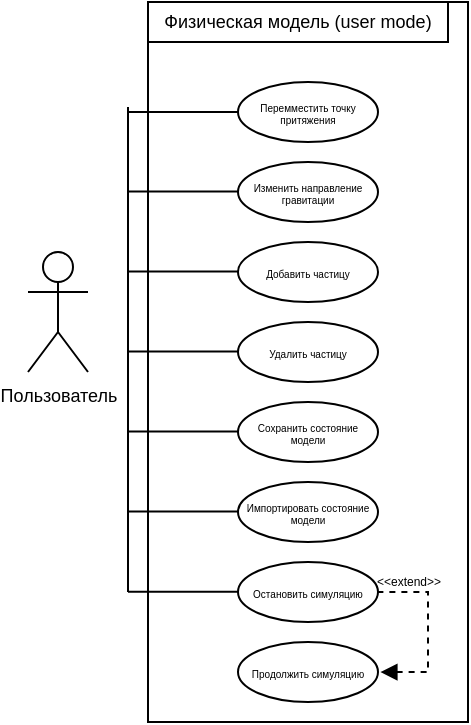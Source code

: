 <mxfile version="26.2.2">
  <diagram name="Страница — 1" id="ewmR-zBpoBteB9ECuaDN">
    <mxGraphModel dx="183" dy="277" grid="1" gridSize="10" guides="1" tooltips="1" connect="1" arrows="1" fold="1" page="1" pageScale="1" pageWidth="827" pageHeight="1169" math="0" shadow="0">
      <root>
        <mxCell id="0" />
        <mxCell id="1" parent="0" />
        <mxCell id="rdjJhaQHk-c43rJBHcsN-1" value="Пользователь" style="shape=umlActor;verticalLabelPosition=bottom;verticalAlign=top;html=1;outlineConnect=0;fontSize=9;" vertex="1" parent="1">
          <mxGeometry x="170" y="525" width="30" height="60" as="geometry" />
        </mxCell>
        <mxCell id="rdjJhaQHk-c43rJBHcsN-3" value="" style="rounded=0;whiteSpace=wrap;html=1;" vertex="1" parent="1">
          <mxGeometry x="230" y="400" width="160" height="360" as="geometry" />
        </mxCell>
        <mxCell id="rdjJhaQHk-c43rJBHcsN-4" value="Физическая модель (user mode)" style="rounded=0;whiteSpace=wrap;html=1;fontSize=9;" vertex="1" parent="1">
          <mxGeometry x="230" y="400" width="150" height="20" as="geometry" />
        </mxCell>
        <mxCell id="rdjJhaQHk-c43rJBHcsN-5" value="Перемместить точку притяжения" style="ellipse;whiteSpace=wrap;html=1;fontSize=5;" vertex="1" parent="1">
          <mxGeometry x="275" y="440" width="70" height="30" as="geometry" />
        </mxCell>
        <mxCell id="rdjJhaQHk-c43rJBHcsN-6" value="Изменить направление гравитации" style="ellipse;whiteSpace=wrap;html=1;fontSize=5;" vertex="1" parent="1">
          <mxGeometry x="275" y="480" width="70" height="30" as="geometry" />
        </mxCell>
        <mxCell id="rdjJhaQHk-c43rJBHcsN-7" value="Добавить частицу" style="ellipse;whiteSpace=wrap;html=1;fontSize=5;" vertex="1" parent="1">
          <mxGeometry x="275" y="520" width="70" height="30" as="geometry" />
        </mxCell>
        <mxCell id="rdjJhaQHk-c43rJBHcsN-8" value="Удалить частицу" style="ellipse;whiteSpace=wrap;html=1;fontSize=5;" vertex="1" parent="1">
          <mxGeometry x="275" y="560" width="70" height="30" as="geometry" />
        </mxCell>
        <mxCell id="rdjJhaQHk-c43rJBHcsN-9" value="Сохранить состояние модели" style="ellipse;whiteSpace=wrap;html=1;fontSize=5;" vertex="1" parent="1">
          <mxGeometry x="275" y="600" width="70" height="30" as="geometry" />
        </mxCell>
        <mxCell id="rdjJhaQHk-c43rJBHcsN-10" value="Импортировать состояние модели" style="ellipse;whiteSpace=wrap;html=1;fontSize=5;" vertex="1" parent="1">
          <mxGeometry x="275" y="640" width="70" height="30" as="geometry" />
        </mxCell>
        <mxCell id="rdjJhaQHk-c43rJBHcsN-11" value="" style="endArrow=none;html=1;rounded=0;" edge="1" parent="1">
          <mxGeometry width="50" height="50" relative="1" as="geometry">
            <mxPoint x="220" y="660" as="sourcePoint" />
            <mxPoint x="220" y="460" as="targetPoint" />
          </mxGeometry>
        </mxCell>
        <mxCell id="rdjJhaQHk-c43rJBHcsN-14" value="" style="endArrow=none;html=1;rounded=0;exitX=0;exitY=0.5;exitDx=0;exitDy=0;" edge="1" parent="1" source="rdjJhaQHk-c43rJBHcsN-5">
          <mxGeometry width="50" height="50" relative="1" as="geometry">
            <mxPoint x="275" y="455" as="sourcePoint" />
            <mxPoint x="220" y="455" as="targetPoint" />
          </mxGeometry>
        </mxCell>
        <mxCell id="rdjJhaQHk-c43rJBHcsN-15" value="" style="endArrow=none;html=1;rounded=0;" edge="1" parent="1">
          <mxGeometry width="50" height="50" relative="1" as="geometry">
            <mxPoint x="220" y="695" as="sourcePoint" />
            <mxPoint x="220" y="452.5" as="targetPoint" />
          </mxGeometry>
        </mxCell>
        <mxCell id="rdjJhaQHk-c43rJBHcsN-16" value="" style="endArrow=none;html=1;rounded=0;exitX=0;exitY=0.5;exitDx=0;exitDy=0;" edge="1" parent="1">
          <mxGeometry width="50" height="50" relative="1" as="geometry">
            <mxPoint x="275" y="494.8" as="sourcePoint" />
            <mxPoint x="220" y="494.8" as="targetPoint" />
          </mxGeometry>
        </mxCell>
        <mxCell id="rdjJhaQHk-c43rJBHcsN-17" value="" style="endArrow=none;html=1;rounded=0;exitX=0;exitY=0.5;exitDx=0;exitDy=0;" edge="1" parent="1">
          <mxGeometry width="50" height="50" relative="1" as="geometry">
            <mxPoint x="275" y="534.8" as="sourcePoint" />
            <mxPoint x="220" y="534.8" as="targetPoint" />
          </mxGeometry>
        </mxCell>
        <mxCell id="rdjJhaQHk-c43rJBHcsN-18" value="" style="endArrow=none;html=1;rounded=0;exitX=0;exitY=0.5;exitDx=0;exitDy=0;" edge="1" parent="1">
          <mxGeometry width="50" height="50" relative="1" as="geometry">
            <mxPoint x="275" y="574.8" as="sourcePoint" />
            <mxPoint x="220" y="574.8" as="targetPoint" />
          </mxGeometry>
        </mxCell>
        <mxCell id="rdjJhaQHk-c43rJBHcsN-19" value="" style="endArrow=none;html=1;rounded=0;exitX=0;exitY=0.5;exitDx=0;exitDy=0;" edge="1" parent="1">
          <mxGeometry width="50" height="50" relative="1" as="geometry">
            <mxPoint x="275" y="614.8" as="sourcePoint" />
            <mxPoint x="220" y="614.8" as="targetPoint" />
          </mxGeometry>
        </mxCell>
        <mxCell id="rdjJhaQHk-c43rJBHcsN-20" value="" style="endArrow=none;html=1;rounded=0;exitX=0;exitY=0.5;exitDx=0;exitDy=0;" edge="1" parent="1">
          <mxGeometry width="50" height="50" relative="1" as="geometry">
            <mxPoint x="275" y="654.8" as="sourcePoint" />
            <mxPoint x="220" y="654.8" as="targetPoint" />
          </mxGeometry>
        </mxCell>
        <mxCell id="rdjJhaQHk-c43rJBHcsN-21" value="Остановить симуляцию" style="ellipse;whiteSpace=wrap;html=1;fontSize=5;" vertex="1" parent="1">
          <mxGeometry x="275" y="680" width="70" height="30" as="geometry" />
        </mxCell>
        <mxCell id="rdjJhaQHk-c43rJBHcsN-22" value="Продолжить симуляцию" style="ellipse;whiteSpace=wrap;html=1;fontSize=5;" vertex="1" parent="1">
          <mxGeometry x="275" y="720" width="70" height="30" as="geometry" />
        </mxCell>
        <mxCell id="rdjJhaQHk-c43rJBHcsN-23" value="" style="endArrow=none;html=1;rounded=0;exitX=0;exitY=0.5;exitDx=0;exitDy=0;" edge="1" parent="1">
          <mxGeometry width="50" height="50" relative="1" as="geometry">
            <mxPoint x="275" y="694.83" as="sourcePoint" />
            <mxPoint x="220" y="694.83" as="targetPoint" />
          </mxGeometry>
        </mxCell>
        <mxCell id="rdjJhaQHk-c43rJBHcsN-24" value="" style="endArrow=none;dashed=1;html=1;rounded=0;entryX=1;entryY=0.5;entryDx=0;entryDy=0;exitX=1.017;exitY=0.501;exitDx=0;exitDy=0;exitPerimeter=0;startArrow=block;startFill=1;" edge="1" parent="1" source="rdjJhaQHk-c43rJBHcsN-22" target="rdjJhaQHk-c43rJBHcsN-21">
          <mxGeometry width="50" height="50" relative="1" as="geometry">
            <mxPoint x="359" y="735" as="sourcePoint" />
            <mxPoint x="340" y="690" as="targetPoint" />
            <Array as="points">
              <mxPoint x="370" y="735" />
              <mxPoint x="370" y="695" />
            </Array>
          </mxGeometry>
        </mxCell>
        <mxCell id="rdjJhaQHk-c43rJBHcsN-25" value="&amp;lt;&amp;lt;extend&amp;gt;&amp;gt;" style="text;html=1;align=center;verticalAlign=middle;resizable=0;points=[];autosize=1;strokeColor=none;fillColor=none;fontSize=6;" vertex="1" parent="1">
          <mxGeometry x="330" y="680" width="60" height="20" as="geometry" />
        </mxCell>
      </root>
    </mxGraphModel>
  </diagram>
</mxfile>
